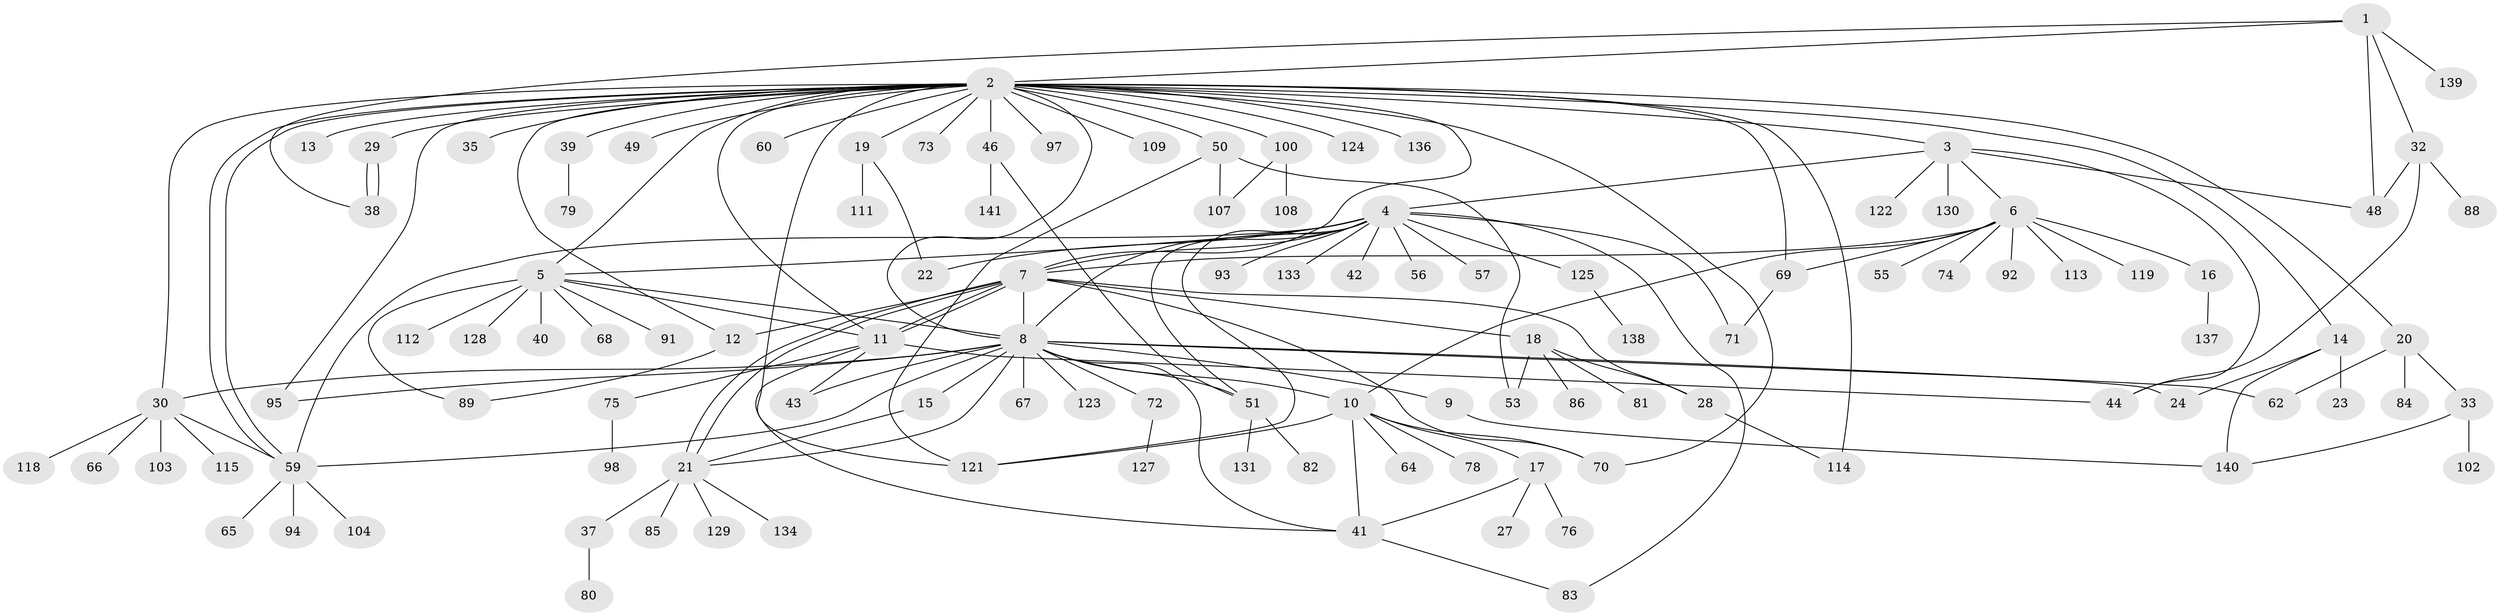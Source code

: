 // original degree distribution, {5: 0.05673758865248227, 30: 0.0070921985815602835, 8: 0.028368794326241134, 17: 0.014184397163120567, 4: 0.07801418439716312, 11: 0.0070921985815602835, 12: 0.0070921985815602835, 2: 0.22695035460992907, 6: 0.014184397163120567, 1: 0.46808510638297873, 3: 0.09219858156028368}
// Generated by graph-tools (version 1.1) at 2025/11/02/27/25 16:11:13]
// undirected, 114 vertices, 163 edges
graph export_dot {
graph [start="1"]
  node [color=gray90,style=filled];
  1;
  2 [super="+45"];
  3 [super="+52"];
  4 [super="+31"];
  5 [super="+25"];
  6 [super="+106"];
  7 [super="+58"];
  8 [super="+77"];
  9;
  10;
  11 [super="+34"];
  12 [super="+87"];
  13;
  14;
  15;
  16;
  17 [super="+101"];
  18 [super="+47"];
  19;
  20;
  21 [super="+26"];
  22;
  23;
  24;
  27;
  28 [super="+54"];
  29;
  30 [super="+36"];
  32 [super="+116"];
  33 [super="+96"];
  35 [super="+110"];
  37;
  38 [super="+63"];
  39;
  40;
  41 [super="+90"];
  42;
  43;
  44;
  46 [super="+99"];
  48 [super="+120"];
  49;
  50;
  51 [super="+135"];
  53;
  55 [super="+105"];
  56;
  57;
  59 [super="+61"];
  60;
  62;
  64;
  65;
  66;
  67;
  68;
  69;
  70 [super="+132"];
  71;
  72;
  73 [super="+126"];
  74;
  75;
  76;
  78;
  79;
  80;
  81;
  82;
  83;
  84;
  85;
  86;
  88;
  89;
  91;
  92;
  93;
  94;
  95;
  97;
  98;
  100;
  102;
  103;
  104;
  107 [super="+117"];
  108;
  109;
  111;
  112;
  113;
  114;
  115;
  118;
  119;
  121;
  122;
  123;
  124;
  125;
  127;
  128;
  129;
  130;
  131;
  133;
  134;
  136;
  137;
  138;
  139;
  140;
  141;
  1 -- 2;
  1 -- 32;
  1 -- 139;
  1 -- 38;
  1 -- 48;
  2 -- 3;
  2 -- 5;
  2 -- 7;
  2 -- 8;
  2 -- 12;
  2 -- 13;
  2 -- 14;
  2 -- 19;
  2 -- 20;
  2 -- 29;
  2 -- 30;
  2 -- 35;
  2 -- 39;
  2 -- 46 [weight=2];
  2 -- 50;
  2 -- 59;
  2 -- 59;
  2 -- 60;
  2 -- 69;
  2 -- 73;
  2 -- 95;
  2 -- 97;
  2 -- 100;
  2 -- 109;
  2 -- 114;
  2 -- 124;
  2 -- 136;
  2 -- 49;
  2 -- 121;
  2 -- 11;
  2 -- 70;
  3 -- 4;
  3 -- 6;
  3 -- 44;
  3 -- 48;
  3 -- 122;
  3 -- 130;
  4 -- 5;
  4 -- 7;
  4 -- 22;
  4 -- 42;
  4 -- 51;
  4 -- 56;
  4 -- 57;
  4 -- 71;
  4 -- 83;
  4 -- 93;
  4 -- 121;
  4 -- 125;
  4 -- 133;
  4 -- 8 [weight=2];
  4 -- 59;
  5 -- 91;
  5 -- 128;
  5 -- 68;
  5 -- 8;
  5 -- 40;
  5 -- 11;
  5 -- 112;
  5 -- 89;
  6 -- 7;
  6 -- 10;
  6 -- 16;
  6 -- 55;
  6 -- 69;
  6 -- 74;
  6 -- 92;
  6 -- 113;
  6 -- 119;
  7 -- 8;
  7 -- 11;
  7 -- 11;
  7 -- 18;
  7 -- 21;
  7 -- 21;
  7 -- 28;
  7 -- 70;
  7 -- 12;
  8 -- 9;
  8 -- 10;
  8 -- 15;
  8 -- 21;
  8 -- 24;
  8 -- 41;
  8 -- 43;
  8 -- 67;
  8 -- 72;
  8 -- 95;
  8 -- 123;
  8 -- 59;
  8 -- 30;
  8 -- 62;
  8 -- 51;
  9 -- 140;
  10 -- 17;
  10 -- 64;
  10 -- 70;
  10 -- 78;
  10 -- 121;
  10 -- 41;
  11 -- 43;
  11 -- 75;
  11 -- 44;
  11 -- 41;
  12 -- 89;
  14 -- 23;
  14 -- 24;
  14 -- 140;
  15 -- 21;
  16 -- 137;
  17 -- 27;
  17 -- 41;
  17 -- 76;
  18 -- 28;
  18 -- 81;
  18 -- 86;
  18 -- 53;
  19 -- 22;
  19 -- 111;
  20 -- 33;
  20 -- 62;
  20 -- 84;
  21 -- 37;
  21 -- 85;
  21 -- 129;
  21 -- 134;
  28 -- 114;
  29 -- 38;
  29 -- 38;
  30 -- 103;
  30 -- 115;
  30 -- 118;
  30 -- 66;
  30 -- 59;
  32 -- 44;
  32 -- 88;
  32 -- 48;
  33 -- 102;
  33 -- 140;
  37 -- 80;
  39 -- 79;
  41 -- 83;
  46 -- 51;
  46 -- 141;
  50 -- 53;
  50 -- 107;
  50 -- 121;
  51 -- 82;
  51 -- 131;
  59 -- 65;
  59 -- 104;
  59 -- 94;
  69 -- 71;
  72 -- 127;
  75 -- 98;
  100 -- 107;
  100 -- 108;
  125 -- 138;
}
